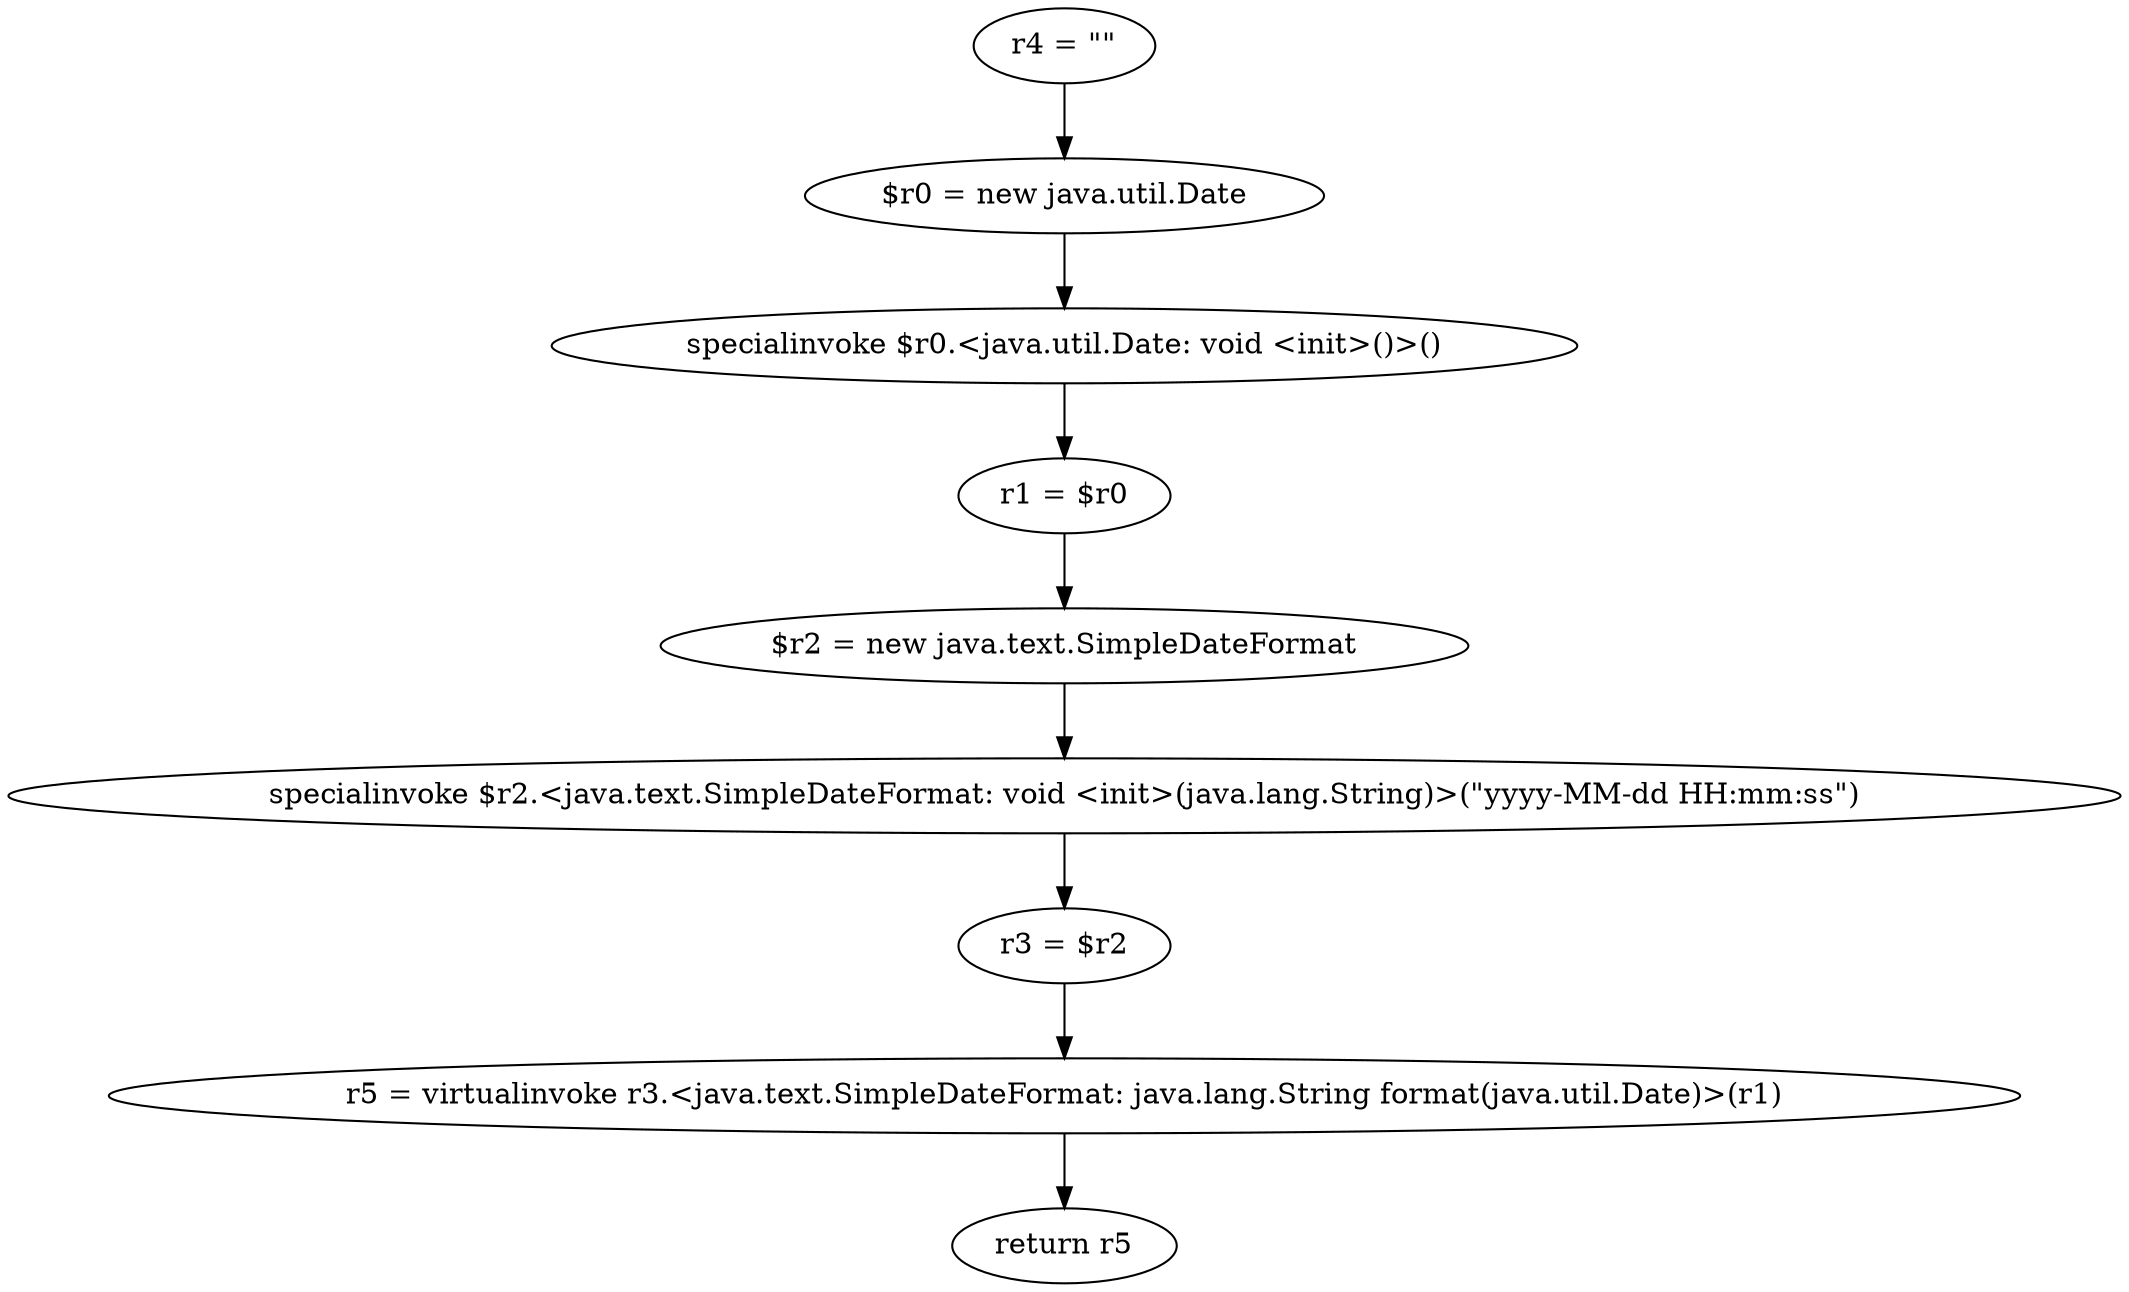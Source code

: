 digraph "unitGraph" {
    "r4 = \"\""
    "$r0 = new java.util.Date"
    "specialinvoke $r0.<java.util.Date: void <init>()>()"
    "r1 = $r0"
    "$r2 = new java.text.SimpleDateFormat"
    "specialinvoke $r2.<java.text.SimpleDateFormat: void <init>(java.lang.String)>(\"yyyy-MM-dd HH:mm:ss\")"
    "r3 = $r2"
    "r5 = virtualinvoke r3.<java.text.SimpleDateFormat: java.lang.String format(java.util.Date)>(r1)"
    "return r5"
    "r4 = \"\""->"$r0 = new java.util.Date";
    "$r0 = new java.util.Date"->"specialinvoke $r0.<java.util.Date: void <init>()>()";
    "specialinvoke $r0.<java.util.Date: void <init>()>()"->"r1 = $r0";
    "r1 = $r0"->"$r2 = new java.text.SimpleDateFormat";
    "$r2 = new java.text.SimpleDateFormat"->"specialinvoke $r2.<java.text.SimpleDateFormat: void <init>(java.lang.String)>(\"yyyy-MM-dd HH:mm:ss\")";
    "specialinvoke $r2.<java.text.SimpleDateFormat: void <init>(java.lang.String)>(\"yyyy-MM-dd HH:mm:ss\")"->"r3 = $r2";
    "r3 = $r2"->"r5 = virtualinvoke r3.<java.text.SimpleDateFormat: java.lang.String format(java.util.Date)>(r1)";
    "r5 = virtualinvoke r3.<java.text.SimpleDateFormat: java.lang.String format(java.util.Date)>(r1)"->"return r5";
}

